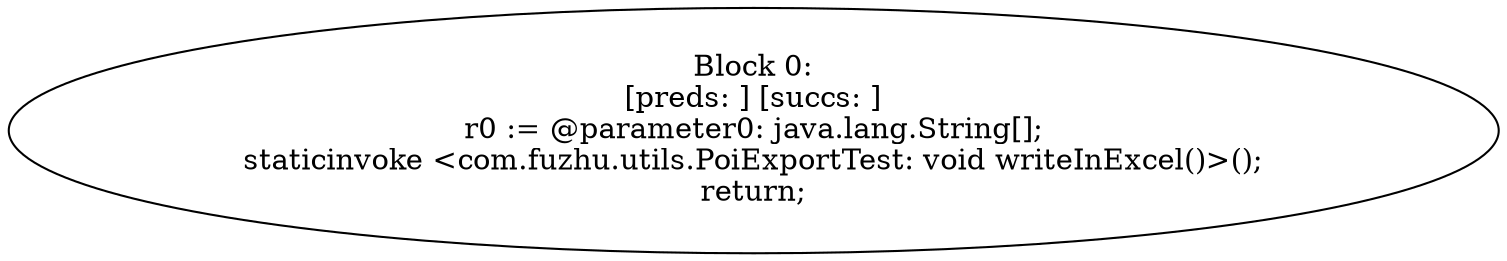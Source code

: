 digraph "unitGraph" {
    "Block 0:
[preds: ] [succs: ]
r0 := @parameter0: java.lang.String[];
staticinvoke <com.fuzhu.utils.PoiExportTest: void writeInExcel()>();
return;
"
}
